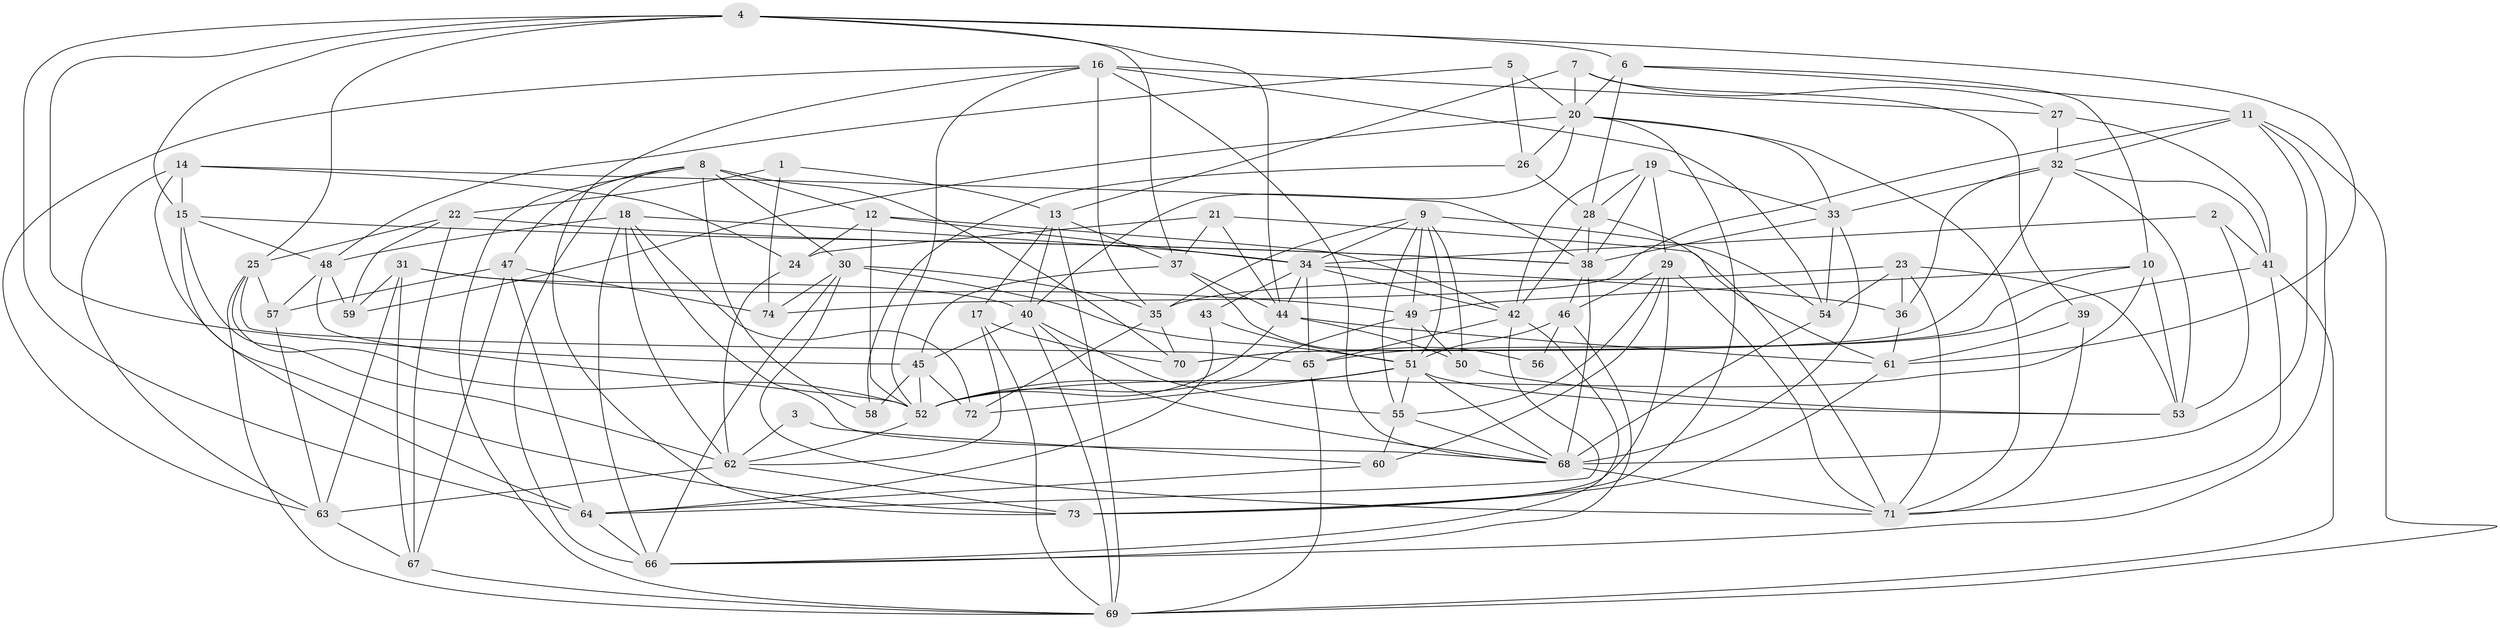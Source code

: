 // original degree distribution, {4: 0.22972972972972974, 3: 0.23648648648648649, 2: 0.16216216216216217, 5: 0.23648648648648649, 7: 0.05405405405405406, 6: 0.08108108108108109}
// Generated by graph-tools (version 1.1) at 2025/02/03/09/25 03:02:05]
// undirected, 74 vertices, 208 edges
graph export_dot {
graph [start="1"]
  node [color=gray90,style=filled];
  1;
  2;
  3;
  4;
  5;
  6;
  7;
  8;
  9;
  10;
  11;
  12;
  13;
  14;
  15;
  16;
  17;
  18;
  19;
  20;
  21;
  22;
  23;
  24;
  25;
  26;
  27;
  28;
  29;
  30;
  31;
  32;
  33;
  34;
  35;
  36;
  37;
  38;
  39;
  40;
  41;
  42;
  43;
  44;
  45;
  46;
  47;
  48;
  49;
  50;
  51;
  52;
  53;
  54;
  55;
  56;
  57;
  58;
  59;
  60;
  61;
  62;
  63;
  64;
  65;
  66;
  67;
  68;
  69;
  70;
  71;
  72;
  73;
  74;
  1 -- 13 [weight=1.0];
  1 -- 22 [weight=1.0];
  1 -- 74 [weight=1.0];
  2 -- 34 [weight=1.0];
  2 -- 41 [weight=1.0];
  2 -- 53 [weight=1.0];
  3 -- 60 [weight=1.0];
  3 -- 62 [weight=1.0];
  4 -- 6 [weight=1.0];
  4 -- 15 [weight=1.0];
  4 -- 25 [weight=1.0];
  4 -- 37 [weight=1.0];
  4 -- 44 [weight=1.0];
  4 -- 45 [weight=1.0];
  4 -- 61 [weight=1.0];
  4 -- 64 [weight=1.0];
  5 -- 20 [weight=1.0];
  5 -- 26 [weight=1.0];
  5 -- 48 [weight=1.0];
  6 -- 10 [weight=1.0];
  6 -- 11 [weight=1.0];
  6 -- 20 [weight=1.0];
  6 -- 28 [weight=1.0];
  7 -- 13 [weight=1.0];
  7 -- 20 [weight=1.0];
  7 -- 27 [weight=1.0];
  7 -- 39 [weight=1.0];
  8 -- 12 [weight=1.0];
  8 -- 30 [weight=1.0];
  8 -- 47 [weight=1.0];
  8 -- 58 [weight=1.0];
  8 -- 66 [weight=1.0];
  8 -- 69 [weight=1.0];
  8 -- 70 [weight=1.0];
  9 -- 34 [weight=1.0];
  9 -- 35 [weight=1.0];
  9 -- 49 [weight=1.0];
  9 -- 50 [weight=1.0];
  9 -- 51 [weight=1.0];
  9 -- 54 [weight=1.0];
  9 -- 55 [weight=1.0];
  10 -- 49 [weight=1.0];
  10 -- 52 [weight=1.0];
  10 -- 53 [weight=1.0];
  10 -- 70 [weight=1.0];
  11 -- 32 [weight=1.0];
  11 -- 66 [weight=1.0];
  11 -- 68 [weight=1.0];
  11 -- 69 [weight=1.0];
  11 -- 74 [weight=1.0];
  12 -- 24 [weight=1.0];
  12 -- 34 [weight=1.0];
  12 -- 42 [weight=1.0];
  12 -- 52 [weight=1.0];
  13 -- 17 [weight=1.0];
  13 -- 37 [weight=1.0];
  13 -- 40 [weight=1.0];
  13 -- 69 [weight=1.0];
  14 -- 15 [weight=1.0];
  14 -- 24 [weight=1.0];
  14 -- 38 [weight=1.0];
  14 -- 63 [weight=1.0];
  14 -- 73 [weight=1.0];
  15 -- 38 [weight=1.0];
  15 -- 48 [weight=1.0];
  15 -- 62 [weight=1.0];
  15 -- 64 [weight=1.0];
  16 -- 27 [weight=1.0];
  16 -- 35 [weight=1.0];
  16 -- 52 [weight=1.0];
  16 -- 54 [weight=1.0];
  16 -- 63 [weight=1.0];
  16 -- 68 [weight=1.0];
  16 -- 73 [weight=1.0];
  17 -- 62 [weight=1.0];
  17 -- 69 [weight=1.0];
  17 -- 70 [weight=1.0];
  18 -- 34 [weight=2.0];
  18 -- 48 [weight=2.0];
  18 -- 62 [weight=2.0];
  18 -- 66 [weight=1.0];
  18 -- 68 [weight=1.0];
  18 -- 72 [weight=1.0];
  19 -- 28 [weight=1.0];
  19 -- 29 [weight=1.0];
  19 -- 33 [weight=1.0];
  19 -- 38 [weight=1.0];
  19 -- 42 [weight=1.0];
  20 -- 26 [weight=1.0];
  20 -- 33 [weight=1.0];
  20 -- 40 [weight=1.0];
  20 -- 59 [weight=1.0];
  20 -- 71 [weight=1.0];
  20 -- 73 [weight=1.0];
  21 -- 24 [weight=1.0];
  21 -- 37 [weight=1.0];
  21 -- 44 [weight=1.0];
  21 -- 61 [weight=1.0];
  22 -- 25 [weight=1.0];
  22 -- 38 [weight=2.0];
  22 -- 59 [weight=1.0];
  22 -- 67 [weight=1.0];
  23 -- 35 [weight=1.0];
  23 -- 36 [weight=1.0];
  23 -- 53 [weight=1.0];
  23 -- 54 [weight=1.0];
  23 -- 71 [weight=1.0];
  24 -- 62 [weight=1.0];
  25 -- 52 [weight=1.0];
  25 -- 57 [weight=1.0];
  25 -- 65 [weight=1.0];
  25 -- 69 [weight=1.0];
  26 -- 28 [weight=1.0];
  26 -- 58 [weight=1.0];
  27 -- 32 [weight=1.0];
  27 -- 41 [weight=1.0];
  28 -- 38 [weight=1.0];
  28 -- 42 [weight=1.0];
  28 -- 71 [weight=1.0];
  29 -- 46 [weight=1.0];
  29 -- 55 [weight=1.0];
  29 -- 60 [weight=1.0];
  29 -- 71 [weight=1.0];
  29 -- 73 [weight=1.0];
  30 -- 35 [weight=1.0];
  30 -- 51 [weight=1.0];
  30 -- 66 [weight=1.0];
  30 -- 71 [weight=2.0];
  30 -- 74 [weight=1.0];
  31 -- 40 [weight=1.0];
  31 -- 49 [weight=1.0];
  31 -- 59 [weight=1.0];
  31 -- 63 [weight=2.0];
  31 -- 67 [weight=1.0];
  32 -- 33 [weight=1.0];
  32 -- 36 [weight=1.0];
  32 -- 41 [weight=1.0];
  32 -- 53 [weight=1.0];
  32 -- 70 [weight=1.0];
  33 -- 38 [weight=1.0];
  33 -- 54 [weight=1.0];
  33 -- 68 [weight=1.0];
  34 -- 36 [weight=1.0];
  34 -- 42 [weight=1.0];
  34 -- 43 [weight=2.0];
  34 -- 44 [weight=2.0];
  34 -- 65 [weight=1.0];
  35 -- 70 [weight=1.0];
  35 -- 72 [weight=1.0];
  36 -- 61 [weight=1.0];
  37 -- 44 [weight=1.0];
  37 -- 45 [weight=1.0];
  37 -- 56 [weight=1.0];
  38 -- 46 [weight=1.0];
  38 -- 68 [weight=2.0];
  39 -- 61 [weight=1.0];
  39 -- 71 [weight=2.0];
  40 -- 45 [weight=2.0];
  40 -- 55 [weight=1.0];
  40 -- 68 [weight=1.0];
  40 -- 69 [weight=1.0];
  41 -- 65 [weight=1.0];
  41 -- 69 [weight=1.0];
  41 -- 71 [weight=1.0];
  42 -- 64 [weight=1.0];
  42 -- 65 [weight=1.0];
  42 -- 66 [weight=1.0];
  43 -- 51 [weight=1.0];
  43 -- 64 [weight=1.0];
  44 -- 50 [weight=1.0];
  44 -- 52 [weight=1.0];
  44 -- 61 [weight=1.0];
  45 -- 52 [weight=1.0];
  45 -- 58 [weight=1.0];
  45 -- 72 [weight=1.0];
  46 -- 51 [weight=1.0];
  46 -- 56 [weight=1.0];
  46 -- 66 [weight=1.0];
  47 -- 57 [weight=1.0];
  47 -- 64 [weight=1.0];
  47 -- 67 [weight=1.0];
  47 -- 74 [weight=1.0];
  48 -- 52 [weight=1.0];
  48 -- 57 [weight=1.0];
  48 -- 59 [weight=3.0];
  49 -- 50 [weight=1.0];
  49 -- 51 [weight=1.0];
  49 -- 52 [weight=1.0];
  50 -- 53 [weight=1.0];
  51 -- 52 [weight=1.0];
  51 -- 53 [weight=1.0];
  51 -- 55 [weight=1.0];
  51 -- 68 [weight=1.0];
  51 -- 72 [weight=1.0];
  52 -- 62 [weight=1.0];
  54 -- 68 [weight=1.0];
  55 -- 60 [weight=1.0];
  55 -- 68 [weight=1.0];
  57 -- 63 [weight=1.0];
  60 -- 64 [weight=1.0];
  61 -- 73 [weight=1.0];
  62 -- 63 [weight=1.0];
  62 -- 73 [weight=1.0];
  63 -- 67 [weight=1.0];
  64 -- 66 [weight=1.0];
  65 -- 69 [weight=1.0];
  67 -- 69 [weight=1.0];
  68 -- 71 [weight=1.0];
}
